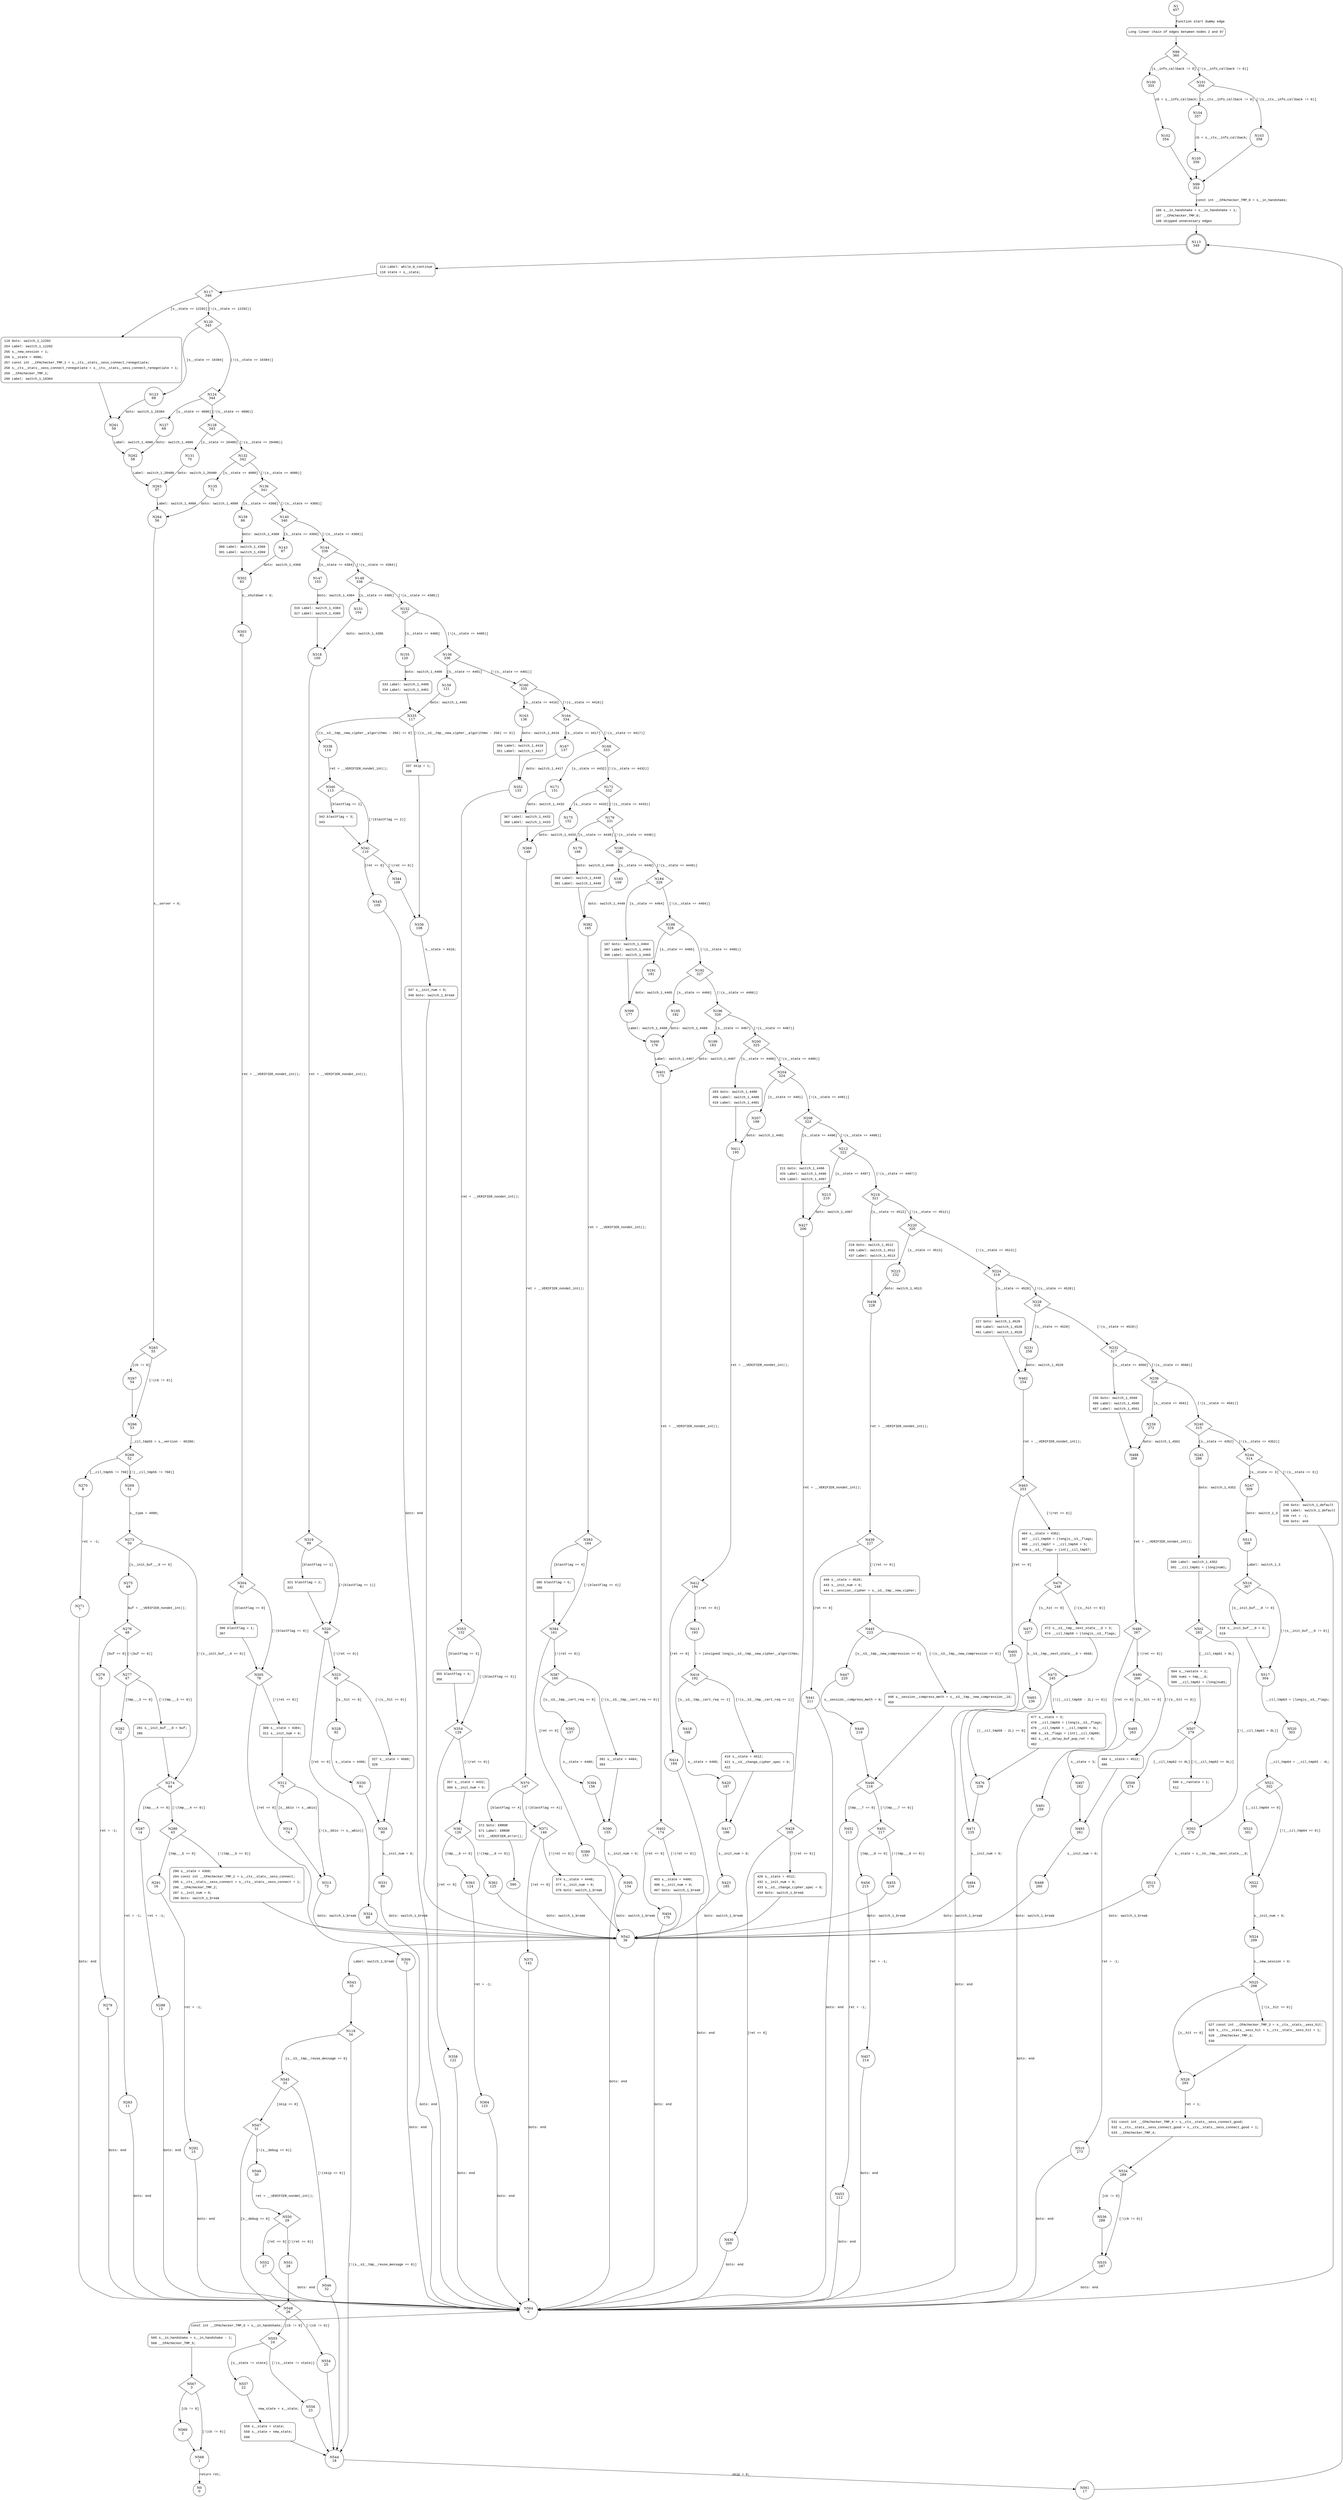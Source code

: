 digraph ssl3_connect {
1 [shape="circle" label="N1\n457"]
2 [shape="circle" label="N2\n456"]
98 [shape="diamond" label="N98\n360"]
100 [shape="circle" label="N100\n355"]
101 [shape="diamond" label="N101\n359"]
104 [shape="circle" label="N104\n357"]
103 [shape="circle" label="N103\n358"]
99 [shape="circle" label="N99\n353"]
106 [shape="circle" label="N106\n352"]
113 [shape="doublecircle" label="N113\n349"]
114 [shape="circle" label="N114\n348"]
117 [shape="diamond" label="N117\n346"]
119 [shape="circle" label="N119\n67"]
120 [shape="diamond" label="N120\n345"]
123 [shape="circle" label="N123\n68"]
124 [shape="diamond" label="N124\n344"]
127 [shape="circle" label="N127\n69"]
128 [shape="diamond" label="N128\n343"]
131 [shape="circle" label="N131\n70"]
132 [shape="diamond" label="N132\n342"]
135 [shape="circle" label="N135\n71"]
136 [shape="diamond" label="N136\n341"]
139 [shape="circle" label="N139\n86"]
140 [shape="diamond" label="N140\n340"]
143 [shape="circle" label="N143\n87"]
144 [shape="diamond" label="N144\n339"]
147 [shape="circle" label="N147\n103"]
148 [shape="diamond" label="N148\n338"]
151 [shape="circle" label="N151\n104"]
152 [shape="diamond" label="N152\n337"]
155 [shape="circle" label="N155\n120"]
156 [shape="diamond" label="N156\n336"]
159 [shape="circle" label="N159\n121"]
160 [shape="diamond" label="N160\n335"]
163 [shape="circle" label="N163\n136"]
164 [shape="diamond" label="N164\n334"]
167 [shape="circle" label="N167\n137"]
168 [shape="diamond" label="N168\n333"]
171 [shape="circle" label="N171\n151"]
172 [shape="diamond" label="N172\n332"]
175 [shape="circle" label="N175\n152"]
176 [shape="diamond" label="N176\n331"]
179 [shape="circle" label="N179\n168"]
180 [shape="diamond" label="N180\n330"]
183 [shape="circle" label="N183\n169"]
184 [shape="diamond" label="N184\n329"]
187 [shape="circle" label="N187\n180"]
188 [shape="diamond" label="N188\n328"]
191 [shape="circle" label="N191\n181"]
192 [shape="diamond" label="N192\n327"]
195 [shape="circle" label="N195\n182"]
196 [shape="diamond" label="N196\n326"]
199 [shape="circle" label="N199\n183"]
200 [shape="diamond" label="N200\n325"]
203 [shape="circle" label="N203\n198"]
204 [shape="diamond" label="N204\n324"]
207 [shape="circle" label="N207\n199"]
208 [shape="diamond" label="N208\n323"]
211 [shape="circle" label="N211\n209"]
212 [shape="diamond" label="N212\n322"]
215 [shape="circle" label="N215\n210"]
216 [shape="diamond" label="N216\n321"]
219 [shape="circle" label="N219\n231"]
220 [shape="diamond" label="N220\n320"]
223 [shape="circle" label="N223\n232"]
224 [shape="diamond" label="N224\n319"]
227 [shape="circle" label="N227\n257"]
228 [shape="diamond" label="N228\n318"]
231 [shape="circle" label="N231\n258"]
232 [shape="diamond" label="N232\n317"]
235 [shape="circle" label="N235\n271"]
236 [shape="diamond" label="N236\n316"]
239 [shape="circle" label="N239\n272"]
240 [shape="diamond" label="N240\n315"]
243 [shape="circle" label="N243\n286"]
244 [shape="diamond" label="N244\n314"]
247 [shape="circle" label="N247\n309"]
248 [shape="circle" label="N248\n313"]
564 [shape="circle" label="N564\n6"]
565 [shape="circle" label="N565\n5"]
567 [shape="diamond" label="N567\n3"]
569 [shape="circle" label="N569\n2"]
568 [shape="circle" label="N568\n1"]
0 [shape="circle" label="N0\n0"]
515 [shape="circle" label="N515\n308"]
516 [shape="diamond" label="N516\n307"]
518 [shape="circle" label="N518\n306"]
517 [shape="circle" label="N517\n304"]
520 [shape="circle" label="N520\n303"]
521 [shape="diamond" label="N521\n302"]
523 [shape="circle" label="N523\n301"]
522 [shape="circle" label="N522\n300"]
524 [shape="circle" label="N524\n299"]
525 [shape="diamond" label="N525\n298"]
526 [shape="circle" label="N526\n293"]
527 [shape="circle" label="N527\n297"]
531 [shape="circle" label="N531\n292"]
534 [shape="diamond" label="N534\n289"]
536 [shape="circle" label="N536\n288"]
535 [shape="circle" label="N535\n287"]
500 [shape="circle" label="N500\n285"]
502 [shape="diamond" label="N502\n283"]
504 [shape="circle" label="N504\n282"]
503 [shape="circle" label="N503\n276"]
513 [shape="circle" label="N513\n275"]
542 [shape="circle" label="N542\n36"]
543 [shape="circle" label="N543\n35"]
118 [shape="diamond" label="N118\n34"]
545 [shape="diamond" label="N545\n33"]
544 [shape="circle" label="N544\n18"]
561 [shape="circle" label="N561\n17"]
547 [shape="diamond" label="N547\n31"]
546 [shape="circle" label="N546\n32"]
548 [shape="diamond" label="N548\n26"]
549 [shape="circle" label="N549\n30"]
550 [shape="diamond" label="N550\n29"]
552 [shape="circle" label="N552\n27"]
551 [shape="circle" label="N551\n28"]
555 [shape="diamond" label="N555\n24"]
554 [shape="circle" label="N554\n25"]
557 [shape="circle" label="N557\n22"]
556 [shape="circle" label="N556\n23"]
558 [shape="circle" label="N558\n21"]
507 [shape="diamond" label="N507\n279"]
509 [shape="circle" label="N509\n274"]
508 [shape="circle" label="N508\n278"]
510 [shape="circle" label="N510\n273"]
488 [shape="circle" label="N488\n268"]
489 [shape="diamond" label="N489\n267"]
491 [shape="circle" label="N491\n259"]
490 [shape="diamond" label="N490\n266"]
495 [shape="circle" label="N495\n263"]
494 [shape="circle" label="N494\n265"]
493 [shape="circle" label="N493\n261"]
498 [shape="circle" label="N498\n260"]
497 [shape="circle" label="N497\n262"]
462 [shape="circle" label="N462\n254"]
463 [shape="diamond" label="N463\n253"]
465 [shape="circle" label="N465\n233"]
464 [shape="circle" label="N464\n252"]
470 [shape="diamond" label="N470\n248"]
473 [shape="circle" label="N473\n237"]
472 [shape="circle" label="N472\n247"]
475 [shape="diamond" label="N475\n245"]
476 [shape="circle" label="N476\n238"]
477 [shape="circle" label="N477\n244"]
471 [shape="circle" label="N471\n235"]
484 [shape="circle" label="N484\n234"]
483 [shape="circle" label="N483\n236"]
438 [shape="circle" label="N438\n228"]
439 [shape="diamond" label="N439\n227"]
441 [shape="circle" label="N441\n211"]
440 [shape="circle" label="N440\n226"]
445 [shape="diamond" label="N445\n223"]
447 [shape="circle" label="N447\n220"]
448 [shape="circle" label="N448\n222"]
446 [shape="diamond" label="N446\n218"]
452 [shape="circle" label="N452\n213"]
451 [shape="diamond" label="N451\n217"]
456 [shape="circle" label="N456\n215"]
455 [shape="circle" label="N455\n216"]
457 [shape="circle" label="N457\n214"]
453 [shape="circle" label="N453\n212"]
449 [shape="circle" label="N449\n219"]
427 [shape="circle" label="N427\n206"]
428 [shape="diamond" label="N428\n205"]
430 [shape="circle" label="N430\n200"]
429 [shape="circle" label="N429\n204"]
411 [shape="circle" label="N411\n195"]
412 [shape="diamond" label="N412\n194"]
414 [shape="circle" label="N414\n184"]
413 [shape="circle" label="N413\n193"]
416 [shape="diamond" label="N416\n192"]
418 [shape="circle" label="N418\n188"]
419 [shape="circle" label="N419\n191"]
417 [shape="circle" label="N417\n186"]
423 [shape="circle" label="N423\n185"]
420 [shape="circle" label="N420\n187"]
401 [shape="circle" label="N401\n175"]
402 [shape="diamond" label="N402\n174"]
404 [shape="circle" label="N404\n170"]
403 [shape="circle" label="N403\n173"]
400 [shape="circle" label="N400\n176"]
399 [shape="circle" label="N399\n177"]
382 [shape="circle" label="N382\n165"]
383 [shape="diamond" label="N383\n164"]
385 [shape="circle" label="N385\n163"]
384 [shape="diamond" label="N384\n161"]
388 [shape="circle" label="N388\n153"]
387 [shape="diamond" label="N387\n160"]
392 [shape="circle" label="N392\n157"]
391 [shape="circle" label="N391\n159"]
390 [shape="circle" label="N390\n155"]
395 [shape="circle" label="N395\n154"]
394 [shape="circle" label="N394\n156"]
380 [shape="circle" label="N380\n167"]
369 [shape="circle" label="N369\n148"]
370 [shape="diamond" label="N370\n147"]
372 [shape="circle" label="N372\n141"]
371 [shape="diamond" label="N371\n146"]
375 [shape="circle" label="N375\n142"]
374 [shape="circle" label="N374\n145"]
367 [shape="circle" label="N367\n150"]
352 [shape="circle" label="N352\n133"]
353 [shape="diamond" label="N353\n132"]
355 [shape="circle" label="N355\n131"]
354 [shape="diamond" label="N354\n129"]
358 [shape="circle" label="N358\n122"]
357 [shape="circle" label="N357\n128"]
361 [shape="diamond" label="N361\n126"]
363 [shape="circle" label="N363\n124"]
362 [shape="circle" label="N362\n125"]
364 [shape="circle" label="N364\n123"]
350 [shape="circle" label="N350\n135"]
335 [shape="diamond" label="N335\n117"]
338 [shape="circle" label="N338\n114"]
337 [shape="circle" label="N337\n116"]
336 [shape="circle" label="N336\n108"]
347 [shape="circle" label="N347\n107"]
340 [shape="diamond" label="N340\n113"]
342 [shape="circle" label="N342\n112"]
341 [shape="diamond" label="N341\n110"]
345 [shape="circle" label="N345\n105"]
344 [shape="circle" label="N344\n109"]
333 [shape="circle" label="N333\n119"]
318 [shape="circle" label="N318\n100"]
319 [shape="diamond" label="N319\n99"]
321 [shape="circle" label="N321\n98"]
320 [shape="diamond" label="N320\n96"]
324 [shape="circle" label="N324\n88"]
323 [shape="diamond" label="N323\n95"]
328 [shape="circle" label="N328\n92"]
327 [shape="circle" label="N327\n94"]
326 [shape="circle" label="N326\n90"]
331 [shape="circle" label="N331\n89"]
330 [shape="circle" label="N330\n91"]
316 [shape="circle" label="N316\n102"]
302 [shape="circle" label="N302\n83"]
303 [shape="circle" label="N303\n82"]
304 [shape="diamond" label="N304\n81"]
306 [shape="circle" label="N306\n80"]
305 [shape="diamond" label="N305\n78"]
309 [shape="circle" label="N309\n72"]
308 [shape="circle" label="N308\n77"]
312 [shape="diamond" label="N312\n75"]
314 [shape="circle" label="N314\n74"]
313 [shape="circle" label="N313\n73"]
300 [shape="circle" label="N300\n85"]
264 [shape="circle" label="N264\n56"]
265 [shape="diamond" label="N265\n55"]
267 [shape="circle" label="N267\n54"]
266 [shape="circle" label="N266\n53"]
268 [shape="diamond" label="N268\n52"]
270 [shape="circle" label="N270\n8"]
269 [shape="circle" label="N269\n51"]
273 [shape="diamond" label="N273\n50"]
275 [shape="circle" label="N275\n49"]
274 [shape="diamond" label="N274\n44"]
287 [shape="circle" label="N287\n14"]
286 [shape="diamond" label="N286\n43"]
291 [shape="circle" label="N291\n16"]
290 [shape="circle" label="N290\n42"]
292 [shape="circle" label="N292\n15"]
288 [shape="circle" label="N288\n13"]
276 [shape="diamond" label="N276\n48"]
278 [shape="circle" label="N278\n10"]
277 [shape="diamond" label="N277\n47"]
282 [shape="circle" label="N282\n12"]
281 [shape="circle" label="N281\n46"]
283 [shape="circle" label="N283\n11"]
279 [shape="circle" label="N279\n9"]
271 [shape="circle" label="N271\n7"]
263 [shape="circle" label="N263\n57"]
262 [shape="circle" label="N262\n58"]
261 [shape="circle" label="N261\n59"]
105 [shape="circle" label="N105\n356"]
102 [shape="circle" label="N102\n354"]
2 [style="filled,bold" penwidth="1" fillcolor="white" fontname="Courier New" shape="Mrecord" label="Long linear chain of edges between nodes 2 and 97"]
2 -> 98[label=""]
106 [style="filled,bold" penwidth="1" fillcolor="white" fontname="Courier New" shape="Mrecord" label=<<table border="0" cellborder="0" cellpadding="3" bgcolor="white"><tr><td align="right">106</td><td align="left">s__in_handshake = s__in_handshake + 1;</td></tr><tr><td align="right">107</td><td align="left">__CPAchecker_TMP_0;</td></tr><tr><td align="right">108</td><td align="left">skipped unnecessary edges</td></tr></table>>]
106 -> 113[label=""]
114 [style="filled,bold" penwidth="1" fillcolor="white" fontname="Courier New" shape="Mrecord" label=<<table border="0" cellborder="0" cellpadding="3" bgcolor="white"><tr><td align="right">114</td><td align="left">Label: while_0_continue</td></tr><tr><td align="right">116</td><td align="left">state = s__state;</td></tr></table>>]
114 -> 117[label=""]
248 [style="filled,bold" penwidth="1" fillcolor="white" fontname="Courier New" shape="Mrecord" label=<<table border="0" cellborder="0" cellpadding="3" bgcolor="white"><tr><td align="right">248</td><td align="left">Goto: switch_1_default</td></tr><tr><td align="right">538</td><td align="left">Label: switch_1_default</td></tr><tr><td align="right">539</td><td align="left">ret = -1;</td></tr><tr><td align="right">540</td><td align="left">Goto: end</td></tr></table>>]
248 -> 564[label=""]
565 [style="filled,bold" penwidth="1" fillcolor="white" fontname="Courier New" shape="Mrecord" label=<<table border="0" cellborder="0" cellpadding="3" bgcolor="white"><tr><td align="right">565</td><td align="left">s__in_handshake = s__in_handshake - 1;</td></tr><tr><td align="right">566</td><td align="left">__CPAchecker_TMP_5;</td></tr></table>>]
565 -> 567[label=""]
527 [style="filled,bold" penwidth="1" fillcolor="white" fontname="Courier New" shape="Mrecord" label=<<table border="0" cellborder="0" cellpadding="3" bgcolor="white"><tr><td align="right">527</td><td align="left">const int __CPAchecker_TMP_3 = s__ctx__stats__sess_hit;</td></tr><tr><td align="right">528</td><td align="left">s__ctx__stats__sess_hit = s__ctx__stats__sess_hit + 1;</td></tr><tr><td align="right">529</td><td align="left">__CPAchecker_TMP_3;</td></tr><tr><td align="right">530</td><td align="left"></td></tr></table>>]
527 -> 526[label=""]
531 [style="filled,bold" penwidth="1" fillcolor="white" fontname="Courier New" shape="Mrecord" label=<<table border="0" cellborder="0" cellpadding="3" bgcolor="white"><tr><td align="right">531</td><td align="left">const int __CPAchecker_TMP_4 = s__ctx__stats__sess_connect_good;</td></tr><tr><td align="right">532</td><td align="left">s__ctx__stats__sess_connect_good = s__ctx__stats__sess_connect_good + 1;</td></tr><tr><td align="right">533</td><td align="left">__CPAchecker_TMP_4;</td></tr></table>>]
531 -> 534[label=""]
518 [style="filled,bold" penwidth="1" fillcolor="white" fontname="Courier New" shape="Mrecord" label=<<table border="0" cellborder="0" cellpadding="3" bgcolor="white"><tr><td align="right">518</td><td align="left">s__init_buf___0 = 0;</td></tr><tr><td align="right">519</td><td align="left"></td></tr></table>>]
518 -> 517[label=""]
500 [style="filled,bold" penwidth="1" fillcolor="white" fontname="Courier New" shape="Mrecord" label=<<table border="0" cellborder="0" cellpadding="3" bgcolor="white"><tr><td align="right">500</td><td align="left">Label: switch_1_4352</td></tr><tr><td align="right">501</td><td align="left">__cil_tmp61 = (long)num1;</td></tr></table>>]
500 -> 502[label=""]
558 [style="filled,bold" penwidth="1" fillcolor="white" fontname="Courier New" shape="Mrecord" label=<<table border="0" cellborder="0" cellpadding="3" bgcolor="white"><tr><td align="right">558</td><td align="left">s__state = state;</td></tr><tr><td align="right">559</td><td align="left">s__state = new_state;</td></tr><tr><td align="right">560</td><td align="left"></td></tr></table>>]
558 -> 544[label=""]
504 [style="filled,bold" penwidth="1" fillcolor="white" fontname="Courier New" shape="Mrecord" label=<<table border="0" cellborder="0" cellpadding="3" bgcolor="white"><tr><td align="right">504</td><td align="left">s__rwstate = 2;</td></tr><tr><td align="right">505</td><td align="left">num1 = tmp___9;</td></tr><tr><td align="right">506</td><td align="left">__cil_tmp62 = (long)num1;</td></tr></table>>]
504 -> 507[label=""]
508 [style="filled,bold" penwidth="1" fillcolor="white" fontname="Courier New" shape="Mrecord" label=<<table border="0" cellborder="0" cellpadding="3" bgcolor="white"><tr><td align="right">508</td><td align="left">s__rwstate = 1;</td></tr><tr><td align="right">512</td><td align="left"></td></tr></table>>]
508 -> 503[label=""]
494 [style="filled,bold" penwidth="1" fillcolor="white" fontname="Courier New" shape="Mrecord" label=<<table border="0" cellborder="0" cellpadding="3" bgcolor="white"><tr><td align="right">494</td><td align="left">s__state = 4512;</td></tr><tr><td align="right">496</td><td align="left"></td></tr></table>>]
494 -> 493[label=""]
235 [style="filled,bold" penwidth="1" fillcolor="white" fontname="Courier New" shape="Mrecord" label=<<table border="0" cellborder="0" cellpadding="3" bgcolor="white"><tr><td align="right">235</td><td align="left">Goto: switch_1_4560</td></tr><tr><td align="right">486</td><td align="left">Label: switch_1_4560</td></tr><tr><td align="right">487</td><td align="left">Label: switch_1_4561</td></tr></table>>]
235 -> 488[label=""]
464 [style="filled,bold" penwidth="1" fillcolor="white" fontname="Courier New" shape="Mrecord" label=<<table border="0" cellborder="0" cellpadding="3" bgcolor="white"><tr><td align="right">464</td><td align="left">s__state = 4352;</td></tr><tr><td align="right">467</td><td align="left">__cil_tmp56 = (long)s__s3__flags;</td></tr><tr><td align="right">468</td><td align="left">__cil_tmp57 = __cil_tmp56 + 5;</td></tr><tr><td align="right">469</td><td align="left">s__s3__flags = (int)__cil_tmp57;</td></tr></table>>]
464 -> 470[label=""]
472 [style="filled,bold" penwidth="1" fillcolor="white" fontname="Courier New" shape="Mrecord" label=<<table border="0" cellborder="0" cellpadding="3" bgcolor="white"><tr><td align="right">472</td><td align="left">s__s3__tmp__next_state___0 = 3;</td></tr><tr><td align="right">474</td><td align="left">__cil_tmp58 = (long)s__s3__flags;</td></tr></table>>]
472 -> 475[label=""]
477 [style="filled,bold" penwidth="1" fillcolor="white" fontname="Courier New" shape="Mrecord" label=<<table border="0" cellborder="0" cellpadding="3" bgcolor="white"><tr><td align="right">477</td><td align="left">s__state = 3;</td></tr><tr><td align="right">478</td><td align="left">__cil_tmp59 = (long)s__s3__flags;</td></tr><tr><td align="right">479</td><td align="left">__cil_tmp60 = __cil_tmp59 + 4L;</td></tr><tr><td align="right">480</td><td align="left">s__s3__flags = (int)__cil_tmp60;</td></tr><tr><td align="right">481</td><td align="left">s__s3__delay_buf_pop_ret = 0;</td></tr><tr><td align="right">482</td><td align="left"></td></tr></table>>]
477 -> 476[label=""]
227 [style="filled,bold" penwidth="1" fillcolor="white" fontname="Courier New" shape="Mrecord" label=<<table border="0" cellborder="0" cellpadding="3" bgcolor="white"><tr><td align="right">227</td><td align="left">Goto: switch_1_4528</td></tr><tr><td align="right">460</td><td align="left">Label: switch_1_4528</td></tr><tr><td align="right">461</td><td align="left">Label: switch_1_4529</td></tr></table>>]
227 -> 462[label=""]
440 [style="filled,bold" penwidth="1" fillcolor="white" fontname="Courier New" shape="Mrecord" label=<<table border="0" cellborder="0" cellpadding="3" bgcolor="white"><tr><td align="right">440</td><td align="left">s__state = 4528;</td></tr><tr><td align="right">443</td><td align="left">s__init_num = 0;</td></tr><tr><td align="right">444</td><td align="left">s__session__cipher = s__s3__tmp__new_cipher;</td></tr></table>>]
440 -> 445[label=""]
448 [style="filled,bold" penwidth="1" fillcolor="white" fontname="Courier New" shape="Mrecord" label=<<table border="0" cellborder="0" cellpadding="3" bgcolor="white"><tr><td align="right">448</td><td align="left">s__session__compress_meth = s__s3__tmp__new_compression__id;</td></tr><tr><td align="right">450</td><td align="left"></td></tr></table>>]
448 -> 446[label=""]
219 [style="filled,bold" penwidth="1" fillcolor="white" fontname="Courier New" shape="Mrecord" label=<<table border="0" cellborder="0" cellpadding="3" bgcolor="white"><tr><td align="right">219</td><td align="left">Goto: switch_1_4512</td></tr><tr><td align="right">436</td><td align="left">Label: switch_1_4512</td></tr><tr><td align="right">437</td><td align="left">Label: switch_1_4513</td></tr></table>>]
219 -> 438[label=""]
429 [style="filled,bold" penwidth="1" fillcolor="white" fontname="Courier New" shape="Mrecord" label=<<table border="0" cellborder="0" cellpadding="3" bgcolor="white"><tr><td align="right">429</td><td align="left">s__state = 4512;</td></tr><tr><td align="right">432</td><td align="left">s__init_num = 0;</td></tr><tr><td align="right">433</td><td align="left">s__s3__change_cipher_spec = 0;</td></tr><tr><td align="right">434</td><td align="left">Goto: switch_1_break</td></tr></table>>]
429 -> 542[label=""]
211 [style="filled,bold" penwidth="1" fillcolor="white" fontname="Courier New" shape="Mrecord" label=<<table border="0" cellborder="0" cellpadding="3" bgcolor="white"><tr><td align="right">211</td><td align="left">Goto: switch_1_4496</td></tr><tr><td align="right">425</td><td align="left">Label: switch_1_4496</td></tr><tr><td align="right">426</td><td align="left">Label: switch_1_4497</td></tr></table>>]
211 -> 427[label=""]
419 [style="filled,bold" penwidth="1" fillcolor="white" fontname="Courier New" shape="Mrecord" label=<<table border="0" cellborder="0" cellpadding="3" bgcolor="white"><tr><td align="right">419</td><td align="left">s__state = 4512;</td></tr><tr><td align="right">421</td><td align="left">s__s3__change_cipher_spec = 0;</td></tr><tr><td align="right">422</td><td align="left"></td></tr></table>>]
419 -> 417[label=""]
203 [style="filled,bold" penwidth="1" fillcolor="white" fontname="Courier New" shape="Mrecord" label=<<table border="0" cellborder="0" cellpadding="3" bgcolor="white"><tr><td align="right">203</td><td align="left">Goto: switch_1_4480</td></tr><tr><td align="right">409</td><td align="left">Label: switch_1_4480</td></tr><tr><td align="right">410</td><td align="left">Label: switch_1_4481</td></tr></table>>]
203 -> 411[label=""]
403 [style="filled,bold" penwidth="1" fillcolor="white" fontname="Courier New" shape="Mrecord" label=<<table border="0" cellborder="0" cellpadding="3" bgcolor="white"><tr><td align="right">403</td><td align="left">s__state = 4480;</td></tr><tr><td align="right">406</td><td align="left">s__init_num = 0;</td></tr><tr><td align="right">407</td><td align="left">Goto: switch_1_break</td></tr></table>>]
403 -> 542[label=""]
187 [style="filled,bold" penwidth="1" fillcolor="white" fontname="Courier New" shape="Mrecord" label=<<table border="0" cellborder="0" cellpadding="3" bgcolor="white"><tr><td align="right">187</td><td align="left">Goto: switch_1_4464</td></tr><tr><td align="right">397</td><td align="left">Label: switch_1_4464</td></tr><tr><td align="right">398</td><td align="left">Label: switch_1_4465</td></tr></table>>]
187 -> 399[label=""]
391 [style="filled,bold" penwidth="1" fillcolor="white" fontname="Courier New" shape="Mrecord" label=<<table border="0" cellborder="0" cellpadding="3" bgcolor="white"><tr><td align="right">391</td><td align="left">s__state = 4464;</td></tr><tr><td align="right">393</td><td align="left"></td></tr></table>>]
391 -> 390[label=""]
385 [style="filled,bold" penwidth="1" fillcolor="white" fontname="Courier New" shape="Mrecord" label=<<table border="0" cellborder="0" cellpadding="3" bgcolor="white"><tr><td align="right">385</td><td align="left">blastFlag = 5;</td></tr><tr><td align="right">386</td><td align="left"></td></tr></table>>]
385 -> 384[label=""]
380 [style="filled,bold" penwidth="1" fillcolor="white" fontname="Courier New" shape="Mrecord" label=<<table border="0" cellborder="0" cellpadding="3" bgcolor="white"><tr><td align="right">380</td><td align="left">Label: switch_1_4448</td></tr><tr><td align="right">381</td><td align="left">Label: switch_1_4449</td></tr></table>>]
380 -> 382[label=""]
374 [style="filled,bold" penwidth="1" fillcolor="white" fontname="Courier New" shape="Mrecord" label=<<table border="0" cellborder="0" cellpadding="3" bgcolor="white"><tr><td align="right">374</td><td align="left">s__state = 4448;</td></tr><tr><td align="right">377</td><td align="left">s__init_num = 0;</td></tr><tr><td align="right">378</td><td align="left">Goto: switch_1_break</td></tr></table>>]
374 -> 542[label=""]
372 [style="filled,bold" penwidth="1" fillcolor="white" fontname="Courier New" shape="Mrecord" label=<<table border="0" cellborder="0" cellpadding="3" bgcolor="white"><tr><td align="right">372</td><td align="left">Goto: ERROR</td></tr><tr><td align="right">571</td><td align="left">Label: ERROR</td></tr><tr><td align="right">572</td><td align="left">__VERIFIER_error();</td></tr></table>>]
372 -> 590[label=""]
367 [style="filled,bold" penwidth="1" fillcolor="white" fontname="Courier New" shape="Mrecord" label=<<table border="0" cellborder="0" cellpadding="3" bgcolor="white"><tr><td align="right">367</td><td align="left">Label: switch_1_4432</td></tr><tr><td align="right">368</td><td align="left">Label: switch_1_4433</td></tr></table>>]
367 -> 369[label=""]
357 [style="filled,bold" penwidth="1" fillcolor="white" fontname="Courier New" shape="Mrecord" label=<<table border="0" cellborder="0" cellpadding="3" bgcolor="white"><tr><td align="right">357</td><td align="left">s__state = 4432;</td></tr><tr><td align="right">360</td><td align="left">s__init_num = 0;</td></tr></table>>]
357 -> 361[label=""]
355 [style="filled,bold" penwidth="1" fillcolor="white" fontname="Courier New" shape="Mrecord" label=<<table border="0" cellborder="0" cellpadding="3" bgcolor="white"><tr><td align="right">355</td><td align="left">blastFlag = 4;</td></tr><tr><td align="right">356</td><td align="left"></td></tr></table>>]
355 -> 354[label=""]
350 [style="filled,bold" penwidth="1" fillcolor="white" fontname="Courier New" shape="Mrecord" label=<<table border="0" cellborder="0" cellpadding="3" bgcolor="white"><tr><td align="right">350</td><td align="left">Label: switch_1_4416</td></tr><tr><td align="right">351</td><td align="left">Label: switch_1_4417</td></tr></table>>]
350 -> 352[label=""]
337 [style="filled,bold" penwidth="1" fillcolor="white" fontname="Courier New" shape="Mrecord" label=<<table border="0" cellborder="0" cellpadding="3" bgcolor="white"><tr><td align="right">337</td><td align="left">skip = 1;</td></tr><tr><td align="right">339</td><td align="left"></td></tr></table>>]
337 -> 336[label=""]
347 [style="filled,bold" penwidth="1" fillcolor="white" fontname="Courier New" shape="Mrecord" label=<<table border="0" cellborder="0" cellpadding="3" bgcolor="white"><tr><td align="right">347</td><td align="left">s__init_num = 0;</td></tr><tr><td align="right">348</td><td align="left">Goto: switch_1_break</td></tr></table>>]
347 -> 542[label=""]
342 [style="filled,bold" penwidth="1" fillcolor="white" fontname="Courier New" shape="Mrecord" label=<<table border="0" cellborder="0" cellpadding="3" bgcolor="white"><tr><td align="right">342</td><td align="left">blastFlag = 3;</td></tr><tr><td align="right">343</td><td align="left"></td></tr></table>>]
342 -> 341[label=""]
333 [style="filled,bold" penwidth="1" fillcolor="white" fontname="Courier New" shape="Mrecord" label=<<table border="0" cellborder="0" cellpadding="3" bgcolor="white"><tr><td align="right">333</td><td align="left">Label: switch_1_4400</td></tr><tr><td align="right">334</td><td align="left">Label: switch_1_4401</td></tr></table>>]
333 -> 335[label=""]
327 [style="filled,bold" penwidth="1" fillcolor="white" fontname="Courier New" shape="Mrecord" label=<<table border="0" cellborder="0" cellpadding="3" bgcolor="white"><tr><td align="right">327</td><td align="left">s__state = 4560;</td></tr><tr><td align="right">329</td><td align="left"></td></tr></table>>]
327 -> 326[label=""]
321 [style="filled,bold" penwidth="1" fillcolor="white" fontname="Courier New" shape="Mrecord" label=<<table border="0" cellborder="0" cellpadding="3" bgcolor="white"><tr><td align="right">321</td><td align="left">blastFlag = 2;</td></tr><tr><td align="right">322</td><td align="left"></td></tr></table>>]
321 -> 320[label=""]
316 [style="filled,bold" penwidth="1" fillcolor="white" fontname="Courier New" shape="Mrecord" label=<<table border="0" cellborder="0" cellpadding="3" bgcolor="white"><tr><td align="right">316</td><td align="left">Label: switch_1_4384</td></tr><tr><td align="right">317</td><td align="left">Label: switch_1_4385</td></tr></table>>]
316 -> 318[label=""]
308 [style="filled,bold" penwidth="1" fillcolor="white" fontname="Courier New" shape="Mrecord" label=<<table border="0" cellborder="0" cellpadding="3" bgcolor="white"><tr><td align="right">308</td><td align="left">s__state = 4384;</td></tr><tr><td align="right">311</td><td align="left">s__init_num = 0;</td></tr></table>>]
308 -> 312[label=""]
306 [style="filled,bold" penwidth="1" fillcolor="white" fontname="Courier New" shape="Mrecord" label=<<table border="0" cellborder="0" cellpadding="3" bgcolor="white"><tr><td align="right">306</td><td align="left">blastFlag = 1;</td></tr><tr><td align="right">307</td><td align="left"></td></tr></table>>]
306 -> 305[label=""]
300 [style="filled,bold" penwidth="1" fillcolor="white" fontname="Courier New" shape="Mrecord" label=<<table border="0" cellborder="0" cellpadding="3" bgcolor="white"><tr><td align="right">300</td><td align="left">Label: switch_1_4368</td></tr><tr><td align="right">301</td><td align="left">Label: switch_1_4369</td></tr></table>>]
300 -> 302[label=""]
290 [style="filled,bold" penwidth="1" fillcolor="white" fontname="Courier New" shape="Mrecord" label=<<table border="0" cellborder="0" cellpadding="3" bgcolor="white"><tr><td align="right">290</td><td align="left">s__state = 4368;</td></tr><tr><td align="right">294</td><td align="left">const int __CPAchecker_TMP_2 = s__ctx__stats__sess_connect;</td></tr><tr><td align="right">295</td><td align="left">s__ctx__stats__sess_connect = s__ctx__stats__sess_connect + 1;</td></tr><tr><td align="right">296</td><td align="left">__CPAchecker_TMP_2;</td></tr><tr><td align="right">297</td><td align="left">s__init_num = 0;</td></tr><tr><td align="right">298</td><td align="left">Goto: switch_1_break</td></tr></table>>]
290 -> 542[label=""]
281 [style="filled,bold" penwidth="1" fillcolor="white" fontname="Courier New" shape="Mrecord" label=<<table border="0" cellborder="0" cellpadding="3" bgcolor="white"><tr><td align="right">281</td><td align="left">s__init_buf___0 = buf;</td></tr><tr><td align="right">285</td><td align="left"></td></tr></table>>]
281 -> 274[label=""]
119 [style="filled,bold" penwidth="1" fillcolor="white" fontname="Courier New" shape="Mrecord" label=<<table border="0" cellborder="0" cellpadding="3" bgcolor="white"><tr><td align="right">119</td><td align="left">Goto: switch_1_12292</td></tr><tr><td align="right">254</td><td align="left">Label: switch_1_12292</td></tr><tr><td align="right">255</td><td align="left">s__new_session = 1;</td></tr><tr><td align="right">256</td><td align="left">s__state = 4096;</td></tr><tr><td align="right">257</td><td align="left">const int __CPAchecker_TMP_1 = s__ctx__stats__sess_connect_renegotiate;</td></tr><tr><td align="right">258</td><td align="left">s__ctx__stats__sess_connect_renegotiate = s__ctx__stats__sess_connect_renegotiate + 1;</td></tr><tr><td align="right">259</td><td align="left">__CPAchecker_TMP_1;</td></tr><tr><td align="right">260</td><td align="left">Label: switch_1_16384</td></tr></table>>]
119 -> 261[label=""]
1 -> 2 [label="Function start dummy edge" fontname="Courier New"]
98 -> 100 [label="[s__info_callback != 0]" fontname="Courier New"]
98 -> 101 [label="[!(s__info_callback != 0)]" fontname="Courier New"]
101 -> 104 [label="[s__ctx__info_callback != 0]" fontname="Courier New"]
101 -> 103 [label="[!(s__ctx__info_callback != 0)]" fontname="Courier New"]
99 -> 106 [label="const int __CPAchecker_TMP_0 = s__in_handshake;" fontname="Courier New"]
113 -> 114 [label="" fontname="Courier New"]
117 -> 119 [label="[s__state == 12292]" fontname="Courier New"]
117 -> 120 [label="[!(s__state == 12292)]" fontname="Courier New"]
120 -> 123 [label="[s__state == 16384]" fontname="Courier New"]
120 -> 124 [label="[!(s__state == 16384)]" fontname="Courier New"]
124 -> 127 [label="[s__state == 4096]" fontname="Courier New"]
124 -> 128 [label="[!(s__state == 4096)]" fontname="Courier New"]
128 -> 131 [label="[s__state == 20480]" fontname="Courier New"]
128 -> 132 [label="[!(s__state == 20480)]" fontname="Courier New"]
132 -> 135 [label="[s__state == 4099]" fontname="Courier New"]
132 -> 136 [label="[!(s__state == 4099)]" fontname="Courier New"]
136 -> 139 [label="[s__state == 4368]" fontname="Courier New"]
136 -> 140 [label="[!(s__state == 4368)]" fontname="Courier New"]
140 -> 143 [label="[s__state == 4369]" fontname="Courier New"]
140 -> 144 [label="[!(s__state == 4369)]" fontname="Courier New"]
144 -> 147 [label="[s__state == 4384]" fontname="Courier New"]
144 -> 148 [label="[!(s__state == 4384)]" fontname="Courier New"]
148 -> 151 [label="[s__state == 4385]" fontname="Courier New"]
148 -> 152 [label="[!(s__state == 4385)]" fontname="Courier New"]
152 -> 155 [label="[s__state == 4400]" fontname="Courier New"]
152 -> 156 [label="[!(s__state == 4400)]" fontname="Courier New"]
156 -> 159 [label="[s__state == 4401]" fontname="Courier New"]
156 -> 160 [label="[!(s__state == 4401)]" fontname="Courier New"]
160 -> 163 [label="[s__state == 4416]" fontname="Courier New"]
160 -> 164 [label="[!(s__state == 4416)]" fontname="Courier New"]
164 -> 167 [label="[s__state == 4417]" fontname="Courier New"]
164 -> 168 [label="[!(s__state == 4417)]" fontname="Courier New"]
168 -> 171 [label="[s__state == 4432]" fontname="Courier New"]
168 -> 172 [label="[!(s__state == 4432)]" fontname="Courier New"]
172 -> 175 [label="[s__state == 4433]" fontname="Courier New"]
172 -> 176 [label="[!(s__state == 4433)]" fontname="Courier New"]
176 -> 179 [label="[s__state == 4448]" fontname="Courier New"]
176 -> 180 [label="[!(s__state == 4448)]" fontname="Courier New"]
180 -> 183 [label="[s__state == 4449]" fontname="Courier New"]
180 -> 184 [label="[!(s__state == 4449)]" fontname="Courier New"]
184 -> 187 [label="[s__state == 4464]" fontname="Courier New"]
184 -> 188 [label="[!(s__state == 4464)]" fontname="Courier New"]
188 -> 191 [label="[s__state == 4465]" fontname="Courier New"]
188 -> 192 [label="[!(s__state == 4465)]" fontname="Courier New"]
192 -> 195 [label="[s__state == 4466]" fontname="Courier New"]
192 -> 196 [label="[!(s__state == 4466)]" fontname="Courier New"]
196 -> 199 [label="[s__state == 4467]" fontname="Courier New"]
196 -> 200 [label="[!(s__state == 4467)]" fontname="Courier New"]
200 -> 203 [label="[s__state == 4480]" fontname="Courier New"]
200 -> 204 [label="[!(s__state == 4480)]" fontname="Courier New"]
204 -> 207 [label="[s__state == 4481]" fontname="Courier New"]
204 -> 208 [label="[!(s__state == 4481)]" fontname="Courier New"]
208 -> 211 [label="[s__state == 4496]" fontname="Courier New"]
208 -> 212 [label="[!(s__state == 4496)]" fontname="Courier New"]
212 -> 215 [label="[s__state == 4497]" fontname="Courier New"]
212 -> 216 [label="[!(s__state == 4497)]" fontname="Courier New"]
216 -> 219 [label="[s__state == 4512]" fontname="Courier New"]
216 -> 220 [label="[!(s__state == 4512)]" fontname="Courier New"]
220 -> 223 [label="[s__state == 4513]" fontname="Courier New"]
220 -> 224 [label="[!(s__state == 4513)]" fontname="Courier New"]
224 -> 227 [label="[s__state == 4528]" fontname="Courier New"]
224 -> 228 [label="[!(s__state == 4528)]" fontname="Courier New"]
228 -> 231 [label="[s__state == 4529]" fontname="Courier New"]
228 -> 232 [label="[!(s__state == 4529)]" fontname="Courier New"]
232 -> 235 [label="[s__state == 4560]" fontname="Courier New"]
232 -> 236 [label="[!(s__state == 4560)]" fontname="Courier New"]
236 -> 239 [label="[s__state == 4561]" fontname="Courier New"]
236 -> 240 [label="[!(s__state == 4561)]" fontname="Courier New"]
240 -> 243 [label="[s__state == 4352]" fontname="Courier New"]
240 -> 244 [label="[!(s__state == 4352)]" fontname="Courier New"]
244 -> 247 [label="[s__state == 3]" fontname="Courier New"]
244 -> 248 [label="[!(s__state == 3)]" fontname="Courier New"]
564 -> 565 [label="const int __CPAchecker_TMP_5 = s__in_handshake;" fontname="Courier New"]
567 -> 569 [label="[cb != 0]" fontname="Courier New"]
567 -> 568 [label="[!(cb != 0)]" fontname="Courier New"]
568 -> 0 [label="return ret;" fontname="Courier New"]
247 -> 515 [label="Goto: switch_1_3" fontname="Courier New"]
516 -> 518 [label="[s__init_buf___0 != 0]" fontname="Courier New"]
516 -> 517 [label="[!(s__init_buf___0 != 0)]" fontname="Courier New"]
517 -> 520 [label="__cil_tmp63 = (long)s__s3__flags;" fontname="Courier New"]
521 -> 523 [label="[__cil_tmp64 == 0]" fontname="Courier New"]
521 -> 522 [label="[!(__cil_tmp64 == 0)]" fontname="Courier New"]
522 -> 524 [label="s__init_num = 0;" fontname="Courier New"]
525 -> 526 [label="[s__hit == 0]" fontname="Courier New"]
525 -> 527 [label="[!(s__hit == 0)]" fontname="Courier New"]
526 -> 531 [label="ret = 1;" fontname="Courier New"]
534 -> 536 [label="[cb != 0]" fontname="Courier New"]
534 -> 535 [label="[!(cb != 0)]" fontname="Courier New"]
535 -> 564 [label="Goto: end" fontname="Courier New"]
523 -> 522 [label="" fontname="Courier New"]
243 -> 500 [label="Goto: switch_1_4352" fontname="Courier New"]
502 -> 504 [label="[__cil_tmp61 > 0L]" fontname="Courier New"]
502 -> 503 [label="[!(__cil_tmp61 > 0L)]" fontname="Courier New"]
503 -> 513 [label="s__state = s__s3__tmp__next_state___0;" fontname="Courier New"]
542 -> 543 [label="Label: switch_1_break" fontname="Courier New"]
118 -> 545 [label="[s__s3__tmp__reuse_message == 0]" fontname="Courier New"]
118 -> 544 [label="[!(s__s3__tmp__reuse_message == 0)]" fontname="Courier New"]
544 -> 561 [label="skip = 0;" fontname="Courier New"]
545 -> 547 [label="[skip == 0]" fontname="Courier New"]
545 -> 546 [label="[!(skip == 0)]" fontname="Courier New"]
547 -> 548 [label="[s__debug == 0]" fontname="Courier New"]
547 -> 549 [label="[!(s__debug == 0)]" fontname="Courier New"]
550 -> 552 [label="[ret <= 0]" fontname="Courier New"]
550 -> 551 [label="[!(ret <= 0)]" fontname="Courier New"]
548 -> 555 [label="[cb != 0]" fontname="Courier New"]
548 -> 554 [label="[!(cb != 0)]" fontname="Courier New"]
555 -> 557 [label="[s__state != state]" fontname="Courier New"]
555 -> 556 [label="[!(s__state != state)]" fontname="Courier New"]
557 -> 558 [label="new_state = s__state;" fontname="Courier New"]
552 -> 564 [label="Goto: end" fontname="Courier New"]
507 -> 509 [label="[__cil_tmp62 <= 0L]" fontname="Courier New"]
507 -> 508 [label="[!(__cil_tmp62 <= 0L)]" fontname="Courier New"]
509 -> 510 [label="ret = -1;" fontname="Courier New"]
239 -> 488 [label="Goto: switch_1_4561" fontname="Courier New"]
488 -> 489 [label="ret = __VERIFIER_nondet_int();" fontname="Courier New"]
489 -> 491 [label="[ret <= 0]" fontname="Courier New"]
489 -> 490 [label="[!(ret <= 0)]" fontname="Courier New"]
490 -> 495 [label="[s__hit == 0]" fontname="Courier New"]
490 -> 494 [label="[!(s__hit == 0)]" fontname="Courier New"]
493 -> 498 [label="s__init_num = 0;" fontname="Courier New"]
495 -> 497 [label="s__state = 3;" fontname="Courier New"]
491 -> 564 [label="Goto: end" fontname="Courier New"]
231 -> 462 [label="Goto: switch_1_4529" fontname="Courier New"]
462 -> 463 [label="ret = __VERIFIER_nondet_int();" fontname="Courier New"]
463 -> 465 [label="[ret <= 0]" fontname="Courier New"]
463 -> 464 [label="[!(ret <= 0)]" fontname="Courier New"]
470 -> 473 [label="[s__hit == 0]" fontname="Courier New"]
470 -> 472 [label="[!(s__hit == 0)]" fontname="Courier New"]
475 -> 476 [label="[(__cil_tmp58 - 2L) == 0]" fontname="Courier New"]
475 -> 477 [label="[!((__cil_tmp58 - 2L) == 0)]" fontname="Courier New"]
476 -> 471 [label="" fontname="Courier New"]
471 -> 484 [label="s__init_num = 0;" fontname="Courier New"]
473 -> 483 [label="s__s3__tmp__next_state___0 = 4560;" fontname="Courier New"]
465 -> 564 [label="Goto: end" fontname="Courier New"]
223 -> 438 [label="Goto: switch_1_4513" fontname="Courier New"]
438 -> 439 [label="ret = __VERIFIER_nondet_int();" fontname="Courier New"]
439 -> 441 [label="[ret <= 0]" fontname="Courier New"]
439 -> 440 [label="[!(ret <= 0)]" fontname="Courier New"]
445 -> 447 [label="[s__s3__tmp__new_compression == 0]" fontname="Courier New"]
445 -> 448 [label="[!(s__s3__tmp__new_compression == 0)]" fontname="Courier New"]
446 -> 452 [label="[tmp___7 == 0]" fontname="Courier New"]
446 -> 451 [label="[!(tmp___7 == 0)]" fontname="Courier New"]
451 -> 456 [label="[tmp___8 == 0]" fontname="Courier New"]
451 -> 455 [label="[!(tmp___8 == 0)]" fontname="Courier New"]
456 -> 457 [label="ret = -1;" fontname="Courier New"]
452 -> 453 [label="ret = -1;" fontname="Courier New"]
447 -> 449 [label="s__session__compress_meth = 0;" fontname="Courier New"]
441 -> 564 [label="Goto: end" fontname="Courier New"]
215 -> 427 [label="Goto: switch_1_4497" fontname="Courier New"]
427 -> 428 [label="ret = __VERIFIER_nondet_int();" fontname="Courier New"]
428 -> 430 [label="[ret <= 0]" fontname="Courier New"]
428 -> 429 [label="[!(ret <= 0)]" fontname="Courier New"]
430 -> 564 [label="Goto: end" fontname="Courier New"]
207 -> 411 [label="Goto: switch_1_4481" fontname="Courier New"]
411 -> 412 [label="ret = __VERIFIER_nondet_int();" fontname="Courier New"]
412 -> 414 [label="[ret <= 0]" fontname="Courier New"]
412 -> 413 [label="[!(ret <= 0)]" fontname="Courier New"]
416 -> 418 [label="[s__s3__tmp__cert_req == 1]" fontname="Courier New"]
416 -> 419 [label="[!(s__s3__tmp__cert_req == 1)]" fontname="Courier New"]
417 -> 423 [label="s__init_num = 0;" fontname="Courier New"]
418 -> 420 [label="s__state = 4496;" fontname="Courier New"]
414 -> 564 [label="Goto: end" fontname="Courier New"]
199 -> 401 [label="Goto: switch_1_4467" fontname="Courier New"]
401 -> 402 [label="ret = __VERIFIER_nondet_int();" fontname="Courier New"]
402 -> 404 [label="[ret <= 0]" fontname="Courier New"]
402 -> 403 [label="[!(ret <= 0)]" fontname="Courier New"]
404 -> 564 [label="Goto: end" fontname="Courier New"]
400 -> 401 [label="Label: switch_1_4467" fontname="Courier New"]
399 -> 400 [label="Label: switch_1_4466" fontname="Courier New"]
183 -> 382 [label="Goto: switch_1_4449" fontname="Courier New"]
382 -> 383 [label="ret = __VERIFIER_nondet_int();" fontname="Courier New"]
383 -> 385 [label="[blastFlag == 4]" fontname="Courier New"]
383 -> 384 [label="[!(blastFlag == 4)]" fontname="Courier New"]
384 -> 388 [label="[ret <= 0]" fontname="Courier New"]
384 -> 387 [label="[!(ret <= 0)]" fontname="Courier New"]
387 -> 392 [label="[s__s3__tmp__cert_req == 0]" fontname="Courier New"]
387 -> 391 [label="[!(s__s3__tmp__cert_req == 0)]" fontname="Courier New"]
390 -> 395 [label="s__init_num = 0;" fontname="Courier New"]
392 -> 394 [label="s__state = 4480;" fontname="Courier New"]
388 -> 564 [label="Goto: end" fontname="Courier New"]
179 -> 380 [label="Goto: switch_1_4448" fontname="Courier New"]
175 -> 369 [label="Goto: switch_1_4433" fontname="Courier New"]
369 -> 370 [label="ret = __VERIFIER_nondet_int();" fontname="Courier New"]
370 -> 372 [label="[blastFlag == 4]" fontname="Courier New"]
370 -> 371 [label="[!(blastFlag == 4)]" fontname="Courier New"]
371 -> 375 [label="[ret <= 0]" fontname="Courier New"]
371 -> 374 [label="[!(ret <= 0)]" fontname="Courier New"]
375 -> 564 [label="Goto: end" fontname="Courier New"]
171 -> 367 [label="Goto: switch_1_4432" fontname="Courier New"]
167 -> 352 [label="Goto: switch_1_4417" fontname="Courier New"]
352 -> 353 [label="ret = __VERIFIER_nondet_int();" fontname="Courier New"]
353 -> 355 [label="[blastFlag == 3]" fontname="Courier New"]
353 -> 354 [label="[!(blastFlag == 3)]" fontname="Courier New"]
354 -> 358 [label="[ret <= 0]" fontname="Courier New"]
354 -> 357 [label="[!(ret <= 0)]" fontname="Courier New"]
361 -> 363 [label="[tmp___6 == 0]" fontname="Courier New"]
361 -> 362 [label="[!(tmp___6 == 0)]" fontname="Courier New"]
363 -> 364 [label="ret = -1;" fontname="Courier New"]
358 -> 564 [label="Goto: end" fontname="Courier New"]
163 -> 350 [label="Goto: switch_1_4416" fontname="Courier New"]
159 -> 335 [label="Goto: switch_1_4401" fontname="Courier New"]
335 -> 338 [label="[(s__s3__tmp__new_cipher__algorithms - 256) == 0]" fontname="Courier New"]
335 -> 337 [label="[!((s__s3__tmp__new_cipher__algorithms - 256) == 0)]" fontname="Courier New"]
336 -> 347 [label="s__state = 4416;" fontname="Courier New"]
338 -> 340 [label="ret = __VERIFIER_nondet_int();" fontname="Courier New"]
340 -> 342 [label="[blastFlag == 2]" fontname="Courier New"]
340 -> 341 [label="[!(blastFlag == 2)]" fontname="Courier New"]
341 -> 345 [label="[ret <= 0]" fontname="Courier New"]
341 -> 344 [label="[!(ret <= 0)]" fontname="Courier New"]
345 -> 564 [label="Goto: end" fontname="Courier New"]
155 -> 333 [label="Goto: switch_1_4400" fontname="Courier New"]
151 -> 318 [label="Goto: switch_1_4385" fontname="Courier New"]
318 -> 319 [label="ret = __VERIFIER_nondet_int();" fontname="Courier New"]
319 -> 321 [label="[blastFlag == 1]" fontname="Courier New"]
319 -> 320 [label="[!(blastFlag == 1)]" fontname="Courier New"]
320 -> 324 [label="[ret <= 0]" fontname="Courier New"]
320 -> 323 [label="[!(ret <= 0)]" fontname="Courier New"]
323 -> 328 [label="[s__hit == 0]" fontname="Courier New"]
323 -> 327 [label="[!(s__hit == 0)]" fontname="Courier New"]
326 -> 331 [label="s__init_num = 0;" fontname="Courier New"]
328 -> 330 [label="s__state = 4400;" fontname="Courier New"]
324 -> 564 [label="Goto: end" fontname="Courier New"]
147 -> 316 [label="Goto: switch_1_4384" fontname="Courier New"]
143 -> 302 [label="Goto: switch_1_4369" fontname="Courier New"]
302 -> 303 [label="s__shutdown = 0;" fontname="Courier New"]
304 -> 306 [label="[blastFlag == 0]" fontname="Courier New"]
304 -> 305 [label="[!(blastFlag == 0)]" fontname="Courier New"]
305 -> 309 [label="[ret <= 0]" fontname="Courier New"]
305 -> 308 [label="[!(ret <= 0)]" fontname="Courier New"]
312 -> 314 [label="[s__bbio != s__wbio]" fontname="Courier New"]
312 -> 313 [label="[!(s__bbio != s__wbio)]" fontname="Courier New"]
313 -> 542 [label="Goto: switch_1_break" fontname="Courier New"]
309 -> 564 [label="Goto: end" fontname="Courier New"]
139 -> 300 [label="Goto: switch_1_4368" fontname="Courier New"]
135 -> 264 [label="Goto: switch_1_4099" fontname="Courier New"]
264 -> 265 [label="s__server = 0;" fontname="Courier New"]
265 -> 267 [label="[cb != 0]" fontname="Courier New"]
265 -> 266 [label="[!(cb != 0)]" fontname="Courier New"]
266 -> 268 [label="__cil_tmp55 = s__version - 65280;" fontname="Courier New"]
268 -> 270 [label="[__cil_tmp55 != 768]" fontname="Courier New"]
268 -> 269 [label="[!(__cil_tmp55 != 768)]" fontname="Courier New"]
273 -> 275 [label="[s__init_buf___0 == 0]" fontname="Courier New"]
273 -> 274 [label="[!(s__init_buf___0 == 0)]" fontname="Courier New"]
274 -> 287 [label="[tmp___4 == 0]" fontname="Courier New"]
274 -> 286 [label="[!(tmp___4 == 0)]" fontname="Courier New"]
286 -> 291 [label="[tmp___5 == 0]" fontname="Courier New"]
286 -> 290 [label="[!(tmp___5 == 0)]" fontname="Courier New"]
291 -> 292 [label="ret = -1;" fontname="Courier New"]
287 -> 288 [label="ret = -1;" fontname="Courier New"]
275 -> 276 [label="buf = __VERIFIER_nondet_int();" fontname="Courier New"]
276 -> 278 [label="[buf == 0]" fontname="Courier New"]
276 -> 277 [label="[!(buf == 0)]" fontname="Courier New"]
277 -> 282 [label="[tmp___3 == 0]" fontname="Courier New"]
277 -> 281 [label="[!(tmp___3 == 0)]" fontname="Courier New"]
282 -> 283 [label="ret = -1;" fontname="Courier New"]
278 -> 279 [label="ret = -1;" fontname="Courier New"]
270 -> 271 [label="ret = -1;" fontname="Courier New"]
267 -> 266 [label="" fontname="Courier New"]
263 -> 264 [label="Label: switch_1_4099" fontname="Courier New"]
262 -> 263 [label="Label: switch_1_20480" fontname="Courier New"]
261 -> 262 [label="Label: switch_1_4096" fontname="Courier New"]
104 -> 105 [label="cb = s__ctx__info_callback;" fontname="Courier New"]
100 -> 102 [label="cb = s__info_callback;" fontname="Courier New"]
103 -> 99 [label="" fontname="Courier New"]
569 -> 568 [label="" fontname="Courier New"]
515 -> 516 [label="Label: switch_1_3" fontname="Courier New"]
520 -> 521 [label="__cil_tmp64 = __cil_tmp63 - 4L;" fontname="Courier New"]
524 -> 525 [label="s__new_session = 0;" fontname="Courier New"]
536 -> 535 [label="" fontname="Courier New"]
513 -> 542 [label="Goto: switch_1_break" fontname="Courier New"]
543 -> 118 [label="" fontname="Courier New"]
561 -> 113 [label="" fontname="Courier New"]
546 -> 544 [label="" fontname="Courier New"]
549 -> 550 [label="ret = __VERIFIER_nondet_int();" fontname="Courier New"]
551 -> 548 [label="" fontname="Courier New"]
554 -> 544 [label="" fontname="Courier New"]
556 -> 544 [label="" fontname="Courier New"]
510 -> 564 [label="Goto: end" fontname="Courier New"]
498 -> 542 [label="Goto: switch_1_break" fontname="Courier New"]
497 -> 493 [label="" fontname="Courier New"]
484 -> 542 [label="Goto: switch_1_break" fontname="Courier New"]
483 -> 471 [label="" fontname="Courier New"]
455 -> 542 [label="Goto: switch_1_break" fontname="Courier New"]
457 -> 564 [label="Goto: end" fontname="Courier New"]
453 -> 564 [label="Goto: end" fontname="Courier New"]
449 -> 446 [label="" fontname="Courier New"]
413 -> 416 [label="l = (unsigned long)s__s3__tmp__new_cipher__algorithms;" fontname="Courier New"]
423 -> 542 [label="Goto: switch_1_break" fontname="Courier New"]
420 -> 417 [label="" fontname="Courier New"]
195 -> 400 [label="Goto: switch_1_4466" fontname="Courier New"]
191 -> 399 [label="Goto: switch_1_4465" fontname="Courier New"]
395 -> 542 [label="Goto: switch_1_break" fontname="Courier New"]
394 -> 390 [label="" fontname="Courier New"]
362 -> 542 [label="Goto: switch_1_break" fontname="Courier New"]
364 -> 564 [label="Goto: end" fontname="Courier New"]
344 -> 336 [label="" fontname="Courier New"]
331 -> 542 [label="Goto: switch_1_break" fontname="Courier New"]
330 -> 326 [label="" fontname="Courier New"]
303 -> 304 [label="ret = __VERIFIER_nondet_int();" fontname="Courier New"]
314 -> 313 [label="" fontname="Courier New"]
269 -> 273 [label="s__type = 4096;" fontname="Courier New"]
292 -> 564 [label="Goto: end" fontname="Courier New"]
288 -> 564 [label="Goto: end" fontname="Courier New"]
283 -> 564 [label="Goto: end" fontname="Courier New"]
279 -> 564 [label="Goto: end" fontname="Courier New"]
271 -> 564 [label="Goto: end" fontname="Courier New"]
131 -> 263 [label="Goto: switch_1_20480" fontname="Courier New"]
127 -> 262 [label="Goto: switch_1_4096" fontname="Courier New"]
123 -> 261 [label="Goto: switch_1_16384" fontname="Courier New"]
105 -> 99 [label="" fontname="Courier New"]
102 -> 99 [label="" fontname="Courier New"]
}